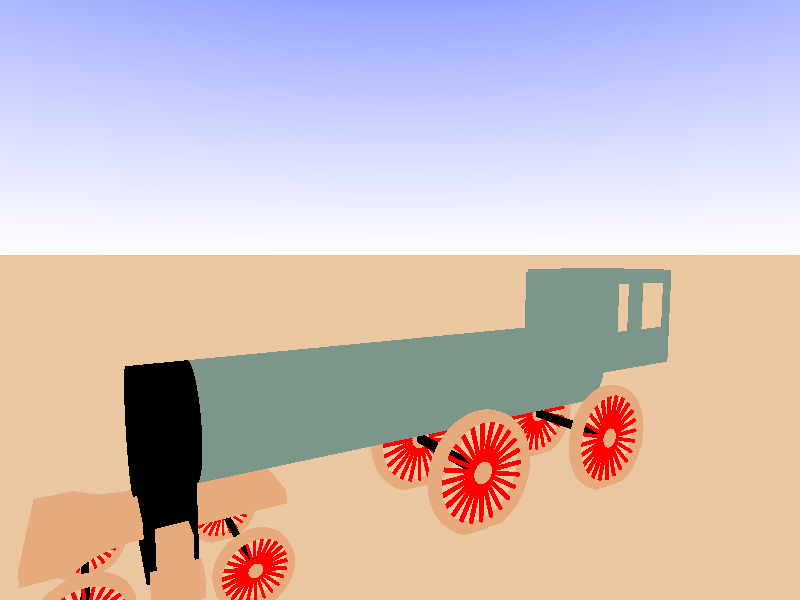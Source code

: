 #include "colors.inc"
       
//--------------------------------------------------------------------------
#version 3.7;
global_settings{ assumed_gamma 1.0 }
#default{ finish{ ambient 0.1 diffuse 0.9 }} 
//--------------------------------------------------------------------------
#include "colors.inc"
#include "textures.inc"
#include "glass.inc"
#include "metals.inc"
#include "golds.inc"
#include "stones.inc"
#include "woods.inc"
#include "shapes.inc"
#include "shapes2.inc"
#include "functions.inc"
#include "math.inc"
#include "transforms.inc"
//--------------------------------------------------------------------------
// camera ------------------------------------------------------------------
#declare Camera_0 = camera {/*ultra_wide_angle*/ angle 75      // front view
                            location  <-1.2 , 1.2 ,-2.0>
                            right     x*image_width/image_height
                            look_at   <0.0 , 1.0 , 0.0>}
#declare Camera_1 = camera {/*ultra_wide_angle*/ angle 90   // diagonal view
                            location  <2.0 , 2.5 ,-3.0>
                            right     x*image_width/image_height
                            look_at   <0.0 , 1.0 , 0.0>}
#declare Camera_2 = camera {/*ultra_wide_angle*/ angle 90 // right side view
                            location  <3.0 , 1.0 , 0.0>
                            right     x*image_width/image_height
                            look_at   <0.0 , 1.0 , 0.0>}
#declare Camera_3 = camera {/*ultra_wide_angle*/ angle 90        // top view
                            location  <0 , 3.0 ,0>
                            right     x*image_width/image_height
                            look_at   <0.0 , 1.0 , 0.0>} 
#declare Camera_5 = camera {/*ultra_wide_angle*/ angle 90 // lewo
                            location  <-3.0 , 1.0 , 0.0>
                            right     x*image_width/image_height
                            look_at   <0.0 , 1.0 , 0.0>} 
#declare Camera_6 = camera {/*ultra_wide_angle*/ angle 75      //tyl
                            location  <0.0 , 1.0 ,3.0>
                            right     x*image_width/image_height
                            look_at   <0.0 , 1.0 , 0.0>}   
#declare Camera_7 = camera {/*ultra_wide_angle*/ angle 90   // diagonal view
                            location  <-2.0 , 2.5 ,3.0>
                            right     x*image_width/image_height
                            look_at   <0.0 , 1.0 , 0.0>}
camera{Camera_0}
// sun ---------------------------------------------------------------------
light_source{<-1500,2500,-2500> color White}
// sky ---------------------------------------------------------------------
sky_sphere { pigment { gradient <0,1,0>
                       color_map { [0.00 rgb <1.0,1.0,1.0>]
                                   [0.30 rgb <0.0,0.1,1.0>]
                                   [0.70 rgb <0.0,0.1,1.0>]
                                   [1.00 rgb <1.0,1.0,1.0>] 
                                 } 
                       scale 2         
                     } // end of pigment
           } //end of skysphere
// fog ---------------------------------------------------------------------
fog{fog_type   2
    distance   50
    color      White
    fog_offset 0.1
    fog_alt    2.0
    turbulence 0.8}
// ground ------------------------------------------------------------------
plane{ <0,1,0>, 0 
       texture{ pigment{ color rgb <0.825,0.57,0.35>}
                normal { bumps 0.75 scale 0.025  }
                finish { phong 0.1 } 
              } // end of texture
     } // end of plane           
//--------------------------------------------------------------------------
//---------------------------- Deklaracje------ ----------------------------
//--------------------------------------------------------------------------
#declare kolorZloty= rgb<.8,.4,.2> ;  
#declare kolorZielony=rgb<51/255,79/255,65/255>;
//--------------------------------------------------------------------------
//---------------------------- Lokomotywa ----------------------------------
//--------------------------------------------------------------------------

#declare lokomotywa=union{
//----------------------------------------------------------------                                                                                                                        
//---------------------------OSIE---------------------------------
//----------------------------------------------------------------       
#declare kolo=union{
    object{ Supertorus( .5, 0.05, // Radius_Major, Radius_Minor,                       //obrecz
                        1.00, 0.45, // Major_Control, Minor_Control,
                       0.001, 1.50) // Accuracy, Max_Gradient)
            
            texture{ pigment{kolorZloty}
                     finish { phong 1 } 
                   } // end of texture
            scale <1,1,1> 
            rotate<90,0,0> 
    
            
          } //----------------------------------------------------    
    cylinder { <0,0,0>,<0,0,.05>,0.1                                                         //piasta
               texture { pigment { kolorZloty}
                       //normal  { bumps 0.5 scale 0.005}  
                         finish  { phong 0.5 reflection{ 0.00 metallic 0.00} } 
                       } // end of texture
               scale <1,1,1> rotate<0,0,0> translate<0,0,-0.025>
             } // end of cylinder  ------------------------------------  
                                                                                                //szprychy
    #for (i,0, 360, 15)
            
    cylinder { <0,0,0>,<0,.5,0>, 0.02 
    
               texture { pigment { Red }
                       //normal  { bumps 0.5 scale <0.005,0.25,0.005>}
                         finish  { phong 0.5 reflection{ 0.00 metallic 0.00} } 
                       } // end of texture
    
               scale <1,1,1> rotate<0,0,i> translate<0,0,-0.005>
    } // end of cylinder -------------------------------------            
    #end     
}    

#declare os= union{
    object{kolo translate<0,0,-1>} 
    object{kolo}
    cylinder { <0,0,0>,<0,0,-1>,0.05 
               texture { pigment { Black}
                       //normal  { bumps 0.5 scale 0.005}  
                         finish  { phong 0.5 reflection{ 0.00 metallic 0.00} } 
                       } // end of texture
               scale <1,1,1> rotate<0,0,0> translate<0,0,0>
             } // end of cylinder  ------------------------------------
                      
}
  
#declare osie=union{
object{os   
translate<-3,-.5,0>
scale <.5,.5,0>}    
object{os
translate<-5,-.5,0>
scale <.5,.5,0>}  
object{os
translate<0.5,0,0>} 
object{os
translate<2.2,0,0>}     }

object {osie
scale <.5,.5,.5> translate<0,.25,0>} 
                                                           
                                                           
//----------------------------------------------------------------                                                                                                                        
//----------------------cos miedzy przednimi kolami--------------- 
//----------------------------------------------------------------   
#declare silownikMaly=union{
    object{
            cylinder { <-.15,0,0>,<0,0,0>, 0.06
                       texture { pigment { kolorZloty}
                                 finish  { phong 0.5 reflection{ 0.00 metallic 0.00} } 
                               } // end of texture
                       scale <1,1,1> rotate<0,0,0> 
            } // end of cylinder  ------------------------------------     

    }  
    box { <-.05, 0.00, -.05>,< .05, .15, .05>   

      texture { pigment{ kolorZloty}  
                finish { phong 1 reflection{ 0.00 metallic 0.00} } 
              } // end of texture

      scale <1,1,1> rotate<0,0,0> translate<0,0,0> translate<-.08,.03,0> 
    } // end of box --------------------------------------
    
       
}
box { <-.92,0,-0.05>,< -1.08, 0.4, -.45>   

      texture { pigment{Black}
                finish { phong 1 reflection{ 0.00 metallic 0.00} } 
              } // end of texture

      scale <1,1,1> rotate<0,0,0> translate<0,.15,0> 
    } // end of box -------------------------------------- 
difference {
    box { <-.6,0,-0.00>,< -1.4, 0.05, -.5>   
    
          texture { pigment{kolorZloty}
                    finish { phong 1 reflection{ 0.00 metallic 0.00} } 
                  } // end of texture
    
          scale <1,1,1> rotate<0,0,0> translate<0,.28,0> 
        } // end of box --------------------------------------     
    cylinder { <0,0,0>,<0,.5,0>, 0.2 
    
               texture { pigment { kolorZloty}
                       //normal  { bumps 0.5 scale <0.005,0.25,0.005>}
                         finish  { phong 0.5 reflection{ 0.00 metallic 0.00} } 
                       } // end of texture
    
               scale <1,1,1> rotate<0,0,0> translate<-1.1,0,.1>
             } // end of cylinder -------------------------------------   
    box { <-.5,0,-0.00>,< -1.1, 1, -.1>   
        
              texture { pigment{kolorZloty}
                        finish { phong 1 reflection{ 0.00 metallic 0.00} } 
                      } // end of texture
        
              scale <1,1,1> rotate<0,0,0> translate<0,0,0> 
            } // end of box --------------------------------------  
     cylinder { <0,0,-.6>,<0,.5,-.6>, 0.2 
    
               texture { pigment {kolorZloty }
                       //normal  { bumps 0.5 scale <0.005,0.25,0.005>}
                         finish  { phong 0.5 reflection{ 0.00 metallic 0.00} } 
                       } // end of texture
    
               scale <1,1,1> rotate<0,0,0> translate<-1.1,0,0>
             } // end of cylinder -------------------------------------   
    box { <-.5,0,-0.6>,< -1.1, 1, -.4>   
        
              texture { pigment{kolorZloty}
                        finish { phong 1 reflection{ 0.00 metallic 0.00} } 
                      } // end of texture
        
              scale <1,1,1> rotate<0,0,0> translate<0,0,0> 
            } // end of box --------------------------------------         
}   

        

      
object{silownikMaly translate<-.92,.15,-.5>}   
object{silownikMaly translate<-.92,.15,0>}   

//----------------------------------------------------------------                                                                                                                        
//-------------------------Silnik--------------------------------- 
//----------------------------------------------------------------  
cylinder { <-.9,0,0>,<1.1,0,0>, 0.220
           texture { pigment { kolorZielony}
                   //normal  { bumps 0.5 scale <0.25, 0.005,0.005>}  
                     finish  { phong 0.5 reflection{ 0.00 metallic 0.00} } 
                   } // end of texture
           scale <1,1,1> rotate<0,0,0> translate<0,.6,-.24>
} // end of cylinder  ------------------------------------
cylinder { <-.9,0,0>,<-1.1,0,0>, 0.220
           texture { pigment { Black}
                   //normal  { bumps 0.5 scale <0.25, 0.005,0.005>}  
                     finish  { phong 0.5 reflection{ 0.00 metallic 0.00} } 
                   } // end of texture
           scale <1,1,1> rotate<0,0,0> translate<0,.6,-.24>
} // end of cylinder  ------------------------------------ 
//----------------------------------------------------------------                                                                                                                        
//-------------------------Pomost--------------------------------- 
//----------------------------------------------------------------      
box { <-.7, 0.00, -.5>,< 1.6, .015, 0>   

      texture { pigment{ kolorZielony}  
                finish { phong 1 reflection{ 0.00 metallic 0.00} } 
              } // end of texture

      scale <1,1,1> rotate<0,0,0> translate<0,.6,0> 
    } // end of box --------------------------------------
//----------------------------------------------------------------                                                                                                                        
//-------------------------Kabina--------------------------------- 
//----------------------------------------------------------------    
#declare bokKabiny=// CSG difference, subtract intersections of shapes 2...N from Shape1
    difference {
    box { <1, 0.5, .015>,< 1.6, .0, 0>   
    
          texture { pigment{kolorZielony}  
                    finish { phong 1 reflection{ 0.00 metallic 0.00} } 
                  } // end of texture
    
          scale <1,1,1> rotate<0,0,0> translate<0,.6,0> 
    } // end of box --------------------------------------
    box { <1.35, 0.45, .02>,< 1.55, .2, -.005>   
    
          texture { pigment{ kolorZielony}  
                    finish { phong 1 reflection{ 0.00 metallic 0.00} } 
                  } // end of texture
    
          scale <1,1,1> rotate<0,0,0> translate<0,.6,0> 
    } // end of box --------------------------------------
    box { <1.05, 0.45, .02>,< 1.25, .2, -.005>   
    
          texture { pigment{ kolorZielony}  
                    finish { phong 1 reflection{ 0.00 metallic 0.00} } 
                  } // end of texture
    
          scale <1,1,1> rotate<0,0,0> translate<0,.6,0> 
    } // end of box --------------------------------------
}   
#declare przodKabiny=// CSG difference, subtract intersections of shapes 2...N from Shape1
    difference {  
    box { <1.0, 0.5, -.5>,< 1.15, .0, 0>   
    
          texture { pigment{ kolorZielony}  
                    finish { phong 1 reflection{ 0.00 metallic 0.00} } 
                  } // end of texture
    
          scale <1,1,1> rotate<0,0,0> translate<0,.6,0> 
    } // end of box --------------------------------------
    box { <.95, 0.45, -.48>,< 1.2, .05, -.4>   
    
          texture { pigment{ kolorZielony}  
                    finish { phong 1 reflection{ 0.00 metallic 0.00} } 
                  } // end of texture
    
          scale <1,1,1> rotate<0,0,0> translate<0,.6,0> 
    } // end of box --------------------------------------    
    box { <.95, 0.45, -.10>,< 1.2, .05, -.02>   
    
          texture { pigment{ kolorZielony}  
                    finish { phong 1 reflection{ 0.00 metallic 0.00} } 
                  } // end of texture
    
          scale <1,1,1> rotate<0,0,0> translate<0,.6,0> 
    } // end of box --------------------------------------   
        box { <.95, 0.45, -.38>,< 1.2, .35, -.28>   
    
          texture { pigment{ kolorZielony}  
                    finish { phong 1 reflection{ 0.00 metallic 0.00} } 
                  } // end of texture
    
          scale <1,1,1> rotate<0,0,0> translate<0,.6,0> 
    } // end of box --------------------------------------    
    box { <.95, 0.45, -.22>,< 1.2, .35, -.12>   
    
          texture { pigment{ kolorZielony}  
                    finish { phong 1 reflection{ 0.00 metallic 0.00} } 
                  } // end of texture
    
          scale <1,1,1> rotate<0,0,0> translate<0,.6,0> 
    } // end of box --------------------------------------
}  
#declare dach=box { <1, .5, -.5>,< 1.6, .52, 0>   

      texture { pigment{kolorZielony}  
                finish { phong 1 reflection{ 0.00 metallic 0.00} } 
              } // end of texture

      scale <1,1,1> rotate<0,0,0> translate<0,.6,0> 
    } // end of box --------------------------------------
object{bokKabiny}
object{bokKabiny translate<0,0,-.5> } 
object{przodKabiny}  
object{dach}       





//----------------------------------------------------------------                                                                                                                        
//-----------------------Koooooooniec-----------------------------   
//---------------------------------------------------------------- 
   
}    
//----------------------------------------------------------------   
//-----------------------Prezentacja------------------------------ 
//---------------------------------------------------------------- 

//object{lokomotywa rotate y*360*clock}       
object{lokomotywa translate<0,0,.22>}